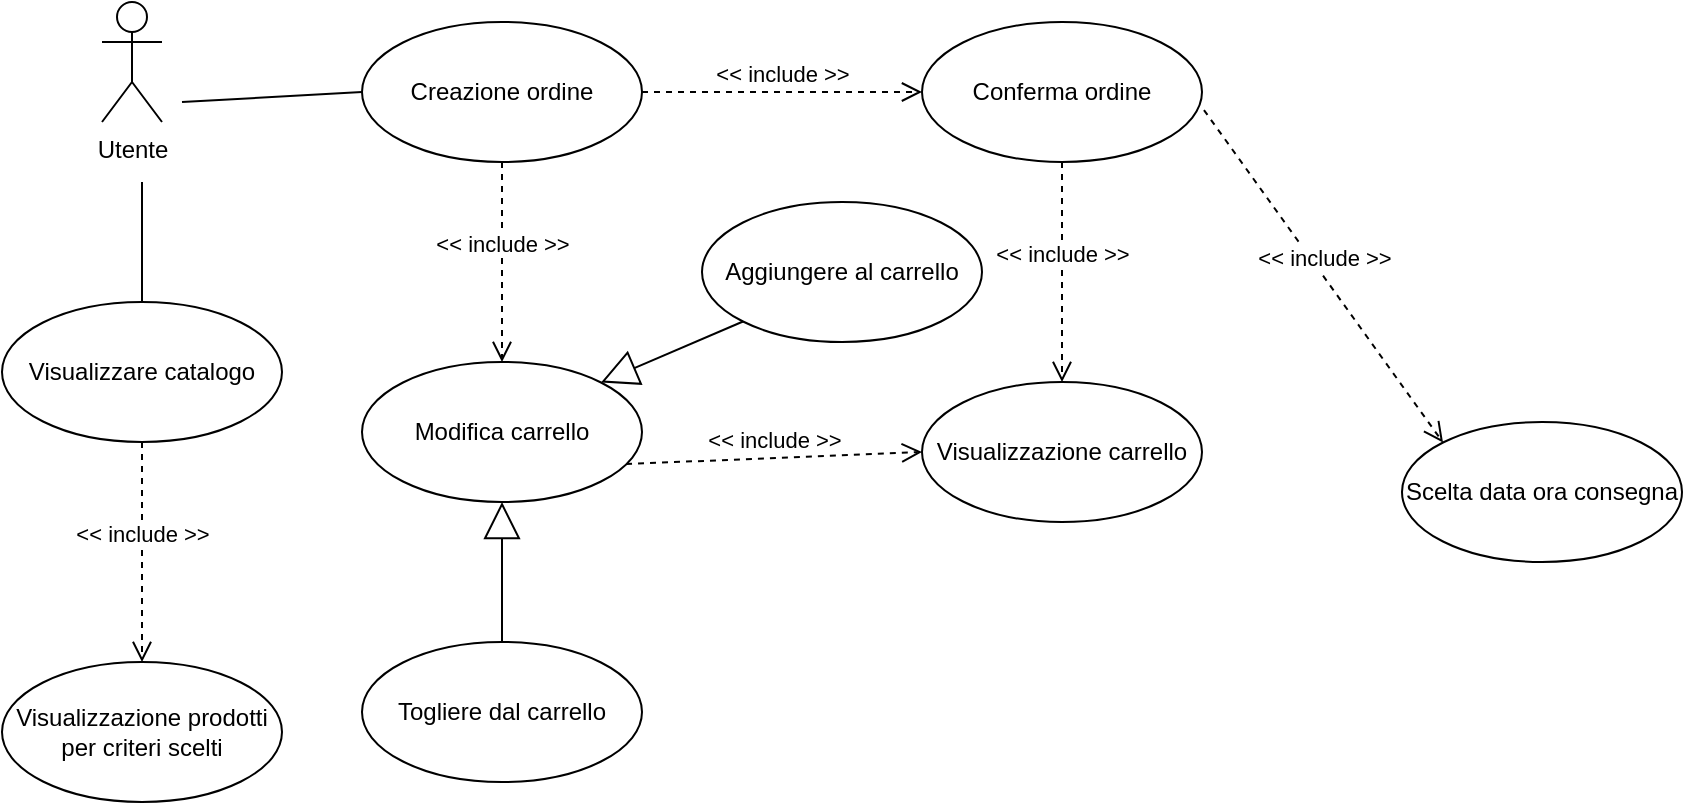 <mxfile version="13.4.2" type="device"><diagram name="Page-1" id="e7e014a7-5840-1c2e-5031-d8a46d1fe8dd"><mxGraphModel dx="1595" dy="814" grid="1" gridSize="10" guides="1" tooltips="1" connect="1" arrows="1" fold="1" page="1" pageScale="1" pageWidth="1169" pageHeight="826" background="#ffffff" math="0" shadow="0"><root><mxCell id="0"/><mxCell id="1" parent="0"/><mxCell id="wefuCrV9z0nIB5KaaUs--66" value="Utente" style="shape=umlActor;verticalLabelPosition=bottom;labelBackgroundColor=#ffffff;verticalAlign=top;html=1;" parent="1" vertex="1"><mxGeometry x="120" y="70" width="30" height="60" as="geometry"/></mxCell><mxCell id="wefuCrV9z0nIB5KaaUs--69" value="Modifica carrello" style="ellipse;whiteSpace=wrap;html=1;" parent="1" vertex="1"><mxGeometry x="250" y="250" width="140" height="70" as="geometry"/></mxCell><mxCell id="wefuCrV9z0nIB5KaaUs--70" value="" style="endArrow=none;html=1;entryX=0;entryY=0.5;entryDx=0;entryDy=0;" parent="1" target="kTekbpqw6yCsbujS0Dx6-10" edge="1"><mxGeometry width="50" height="50" relative="1" as="geometry"><mxPoint x="160" y="120" as="sourcePoint"/><mxPoint x="350" y="220" as="targetPoint"/></mxGeometry></mxCell><mxCell id="wefuCrV9z0nIB5KaaUs--72" value="Visualizzare catalogo" style="ellipse;whiteSpace=wrap;html=1;" parent="1" vertex="1"><mxGeometry x="70" y="220" width="140" height="70" as="geometry"/></mxCell><mxCell id="wefuCrV9z0nIB5KaaUs--74" value="Visualizzazione carrello" style="ellipse;whiteSpace=wrap;html=1;" parent="1" vertex="1"><mxGeometry x="530" y="260" width="140" height="70" as="geometry"/></mxCell><mxCell id="wefuCrV9z0nIB5KaaUs--76" value="&amp;lt;&amp;lt; include &amp;gt;&amp;gt;" style="html=1;verticalAlign=bottom;endArrow=open;dashed=1;endSize=8;exitX=0.943;exitY=0.729;exitDx=0;exitDy=0;entryX=0;entryY=0.5;entryDx=0;entryDy=0;exitPerimeter=0;" parent="1" source="wefuCrV9z0nIB5KaaUs--69" target="wefuCrV9z0nIB5KaaUs--74" edge="1"><mxGeometry relative="1" as="geometry"><mxPoint x="479.497" y="150.251" as="sourcePoint"/><mxPoint x="645" y="115" as="targetPoint"/></mxGeometry></mxCell><mxCell id="wefuCrV9z0nIB5KaaUs--77" value="Visualizzazione prodotti per criteri scelti" style="ellipse;whiteSpace=wrap;html=1;" parent="1" vertex="1"><mxGeometry x="70" y="400" width="140" height="70" as="geometry"/></mxCell><mxCell id="wefuCrV9z0nIB5KaaUs--80" value="&amp;lt;&amp;lt; include &amp;gt;&amp;gt;" style="html=1;verticalAlign=bottom;endArrow=open;dashed=1;endSize=8;exitX=0.5;exitY=1;exitDx=0;exitDy=0;entryX=0.5;entryY=0;entryDx=0;entryDy=0;" parent="1" source="wefuCrV9z0nIB5KaaUs--72" target="wefuCrV9z0nIB5KaaUs--77" edge="1"><mxGeometry relative="1" as="geometry"><mxPoint x="480" y="556" as="sourcePoint"/><mxPoint x="623" y="525" as="targetPoint"/></mxGeometry></mxCell><mxCell id="wefuCrV9z0nIB5KaaUs--82" value="" style="endArrow=none;html=1;entryX=0.5;entryY=0;entryDx=0;entryDy=0;" parent="1" target="wefuCrV9z0nIB5KaaUs--72" edge="1"><mxGeometry width="50" height="50" relative="1" as="geometry"><mxPoint x="140" y="160" as="sourcePoint"/><mxPoint x="250" y="290" as="targetPoint"/></mxGeometry></mxCell><mxCell id="wefuCrV9z0nIB5KaaUs--84" value="Scelta data ora consegna" style="ellipse;whiteSpace=wrap;html=1;" parent="1" vertex="1"><mxGeometry x="770" y="280" width="140" height="70" as="geometry"/></mxCell><mxCell id="kTekbpqw6yCsbujS0Dx6-5" value="Aggiungere al carrello" style="ellipse;whiteSpace=wrap;html=1;" parent="1" vertex="1"><mxGeometry x="420" y="170" width="140" height="70" as="geometry"/></mxCell><mxCell id="kTekbpqw6yCsbujS0Dx6-6" value="" style="endArrow=block;endSize=16;endFill=0;html=1;entryX=1;entryY=0;entryDx=0;entryDy=0;exitX=0;exitY=1;exitDx=0;exitDy=0;" parent="1" source="kTekbpqw6yCsbujS0Dx6-5" target="wefuCrV9z0nIB5KaaUs--69" edge="1"><mxGeometry x="-0.103" y="-44" width="160" relative="1" as="geometry"><mxPoint x="350" y="180" as="sourcePoint"/><mxPoint x="510" y="180" as="targetPoint"/><mxPoint as="offset"/></mxGeometry></mxCell><mxCell id="kTekbpqw6yCsbujS0Dx6-7" value="Togliere dal carrello" style="ellipse;whiteSpace=wrap;html=1;" parent="1" vertex="1"><mxGeometry x="250" y="390" width="140" height="70" as="geometry"/></mxCell><mxCell id="kTekbpqw6yCsbujS0Dx6-8" value="" style="endArrow=block;endSize=16;endFill=0;html=1;entryX=0.5;entryY=1;entryDx=0;entryDy=0;exitX=0.5;exitY=0;exitDx=0;exitDy=0;" parent="1" source="kTekbpqw6yCsbujS0Dx6-7" target="wefuCrV9z0nIB5KaaUs--69" edge="1"><mxGeometry x="-0.103" y="-44" width="160" relative="1" as="geometry"><mxPoint x="400" y="380" as="sourcePoint"/><mxPoint x="420" y="260" as="targetPoint"/><mxPoint as="offset"/></mxGeometry></mxCell><mxCell id="kTekbpqw6yCsbujS0Dx6-9" value="Conferma ordine" style="ellipse;whiteSpace=wrap;html=1;" parent="1" vertex="1"><mxGeometry x="530" y="80" width="140" height="70" as="geometry"/></mxCell><mxCell id="kTekbpqw6yCsbujS0Dx6-10" value="Creazione ordine" style="ellipse;whiteSpace=wrap;html=1;" parent="1" vertex="1"><mxGeometry x="250" y="80" width="140" height="70" as="geometry"/></mxCell><mxCell id="kTekbpqw6yCsbujS0Dx6-11" value="&amp;lt;&amp;lt; include &amp;gt;&amp;gt;" style="html=1;verticalAlign=bottom;endArrow=open;dashed=1;endSize=8;entryX=0;entryY=0.5;entryDx=0;entryDy=0;exitX=1;exitY=0.5;exitDx=0;exitDy=0;" parent="1" source="kTekbpqw6yCsbujS0Dx6-10" target="kTekbpqw6yCsbujS0Dx6-9" edge="1"><mxGeometry relative="1" as="geometry"><mxPoint x="494.96" y="-88.97" as="sourcePoint"/><mxPoint x="645" y="55" as="targetPoint"/></mxGeometry></mxCell><mxCell id="kTekbpqw6yCsbujS0Dx6-12" value="&amp;lt;&amp;lt; include &amp;gt;&amp;gt;" style="html=1;verticalAlign=bottom;endArrow=open;dashed=1;endSize=8;entryX=0.5;entryY=0;entryDx=0;entryDy=0;exitX=0.5;exitY=1;exitDx=0;exitDy=0;" parent="1" source="kTekbpqw6yCsbujS0Dx6-10" target="wefuCrV9z0nIB5KaaUs--69" edge="1"><mxGeometry relative="1" as="geometry"><mxPoint x="494.96" y="-88.97" as="sourcePoint"/><mxPoint x="645" y="55" as="targetPoint"/></mxGeometry></mxCell><mxCell id="kTekbpqw6yCsbujS0Dx6-13" value="&amp;lt;&amp;lt; include &amp;gt;&amp;gt;" style="html=1;verticalAlign=bottom;endArrow=open;dashed=1;endSize=8;entryX=0.5;entryY=0;entryDx=0;entryDy=0;exitX=0.5;exitY=1;exitDx=0;exitDy=0;" parent="1" source="kTekbpqw6yCsbujS0Dx6-9" target="wefuCrV9z0nIB5KaaUs--74" edge="1"><mxGeometry relative="1" as="geometry"><mxPoint x="540" y="155" as="sourcePoint"/><mxPoint x="760" y="135" as="targetPoint"/></mxGeometry></mxCell><mxCell id="JRunQxtoxcLrotoxXLc9-1" value="&amp;lt;&amp;lt; include &amp;gt;&amp;gt;" style="html=1;verticalAlign=bottom;endArrow=open;dashed=1;endSize=8;entryX=0;entryY=0;entryDx=0;entryDy=0;exitX=1.007;exitY=0.629;exitDx=0;exitDy=0;exitPerimeter=0;" parent="1" source="kTekbpqw6yCsbujS0Dx6-9" target="wefuCrV9z0nIB5KaaUs--84" edge="1"><mxGeometry relative="1" as="geometry"><mxPoint x="879.497" y="159.749" as="sourcePoint"/><mxPoint x="990" y="230" as="targetPoint"/></mxGeometry></mxCell></root></mxGraphModel></diagram></mxfile>